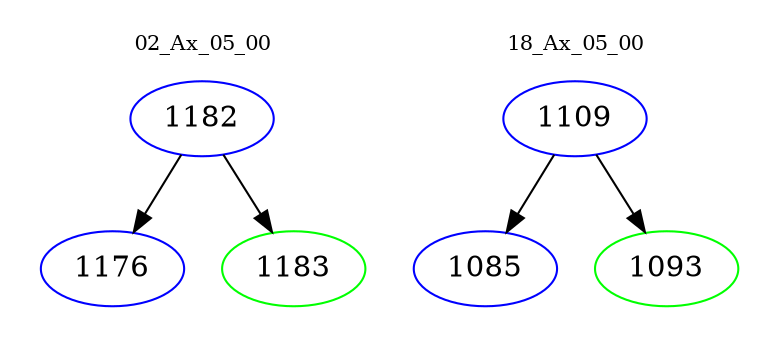 digraph{
subgraph cluster_0 {
color = white
label = "02_Ax_05_00";
fontsize=10;
T0_1182 [label="1182", color="blue"]
T0_1182 -> T0_1176 [color="black"]
T0_1176 [label="1176", color="blue"]
T0_1182 -> T0_1183 [color="black"]
T0_1183 [label="1183", color="green"]
}
subgraph cluster_1 {
color = white
label = "18_Ax_05_00";
fontsize=10;
T1_1109 [label="1109", color="blue"]
T1_1109 -> T1_1085 [color="black"]
T1_1085 [label="1085", color="blue"]
T1_1109 -> T1_1093 [color="black"]
T1_1093 [label="1093", color="green"]
}
}
